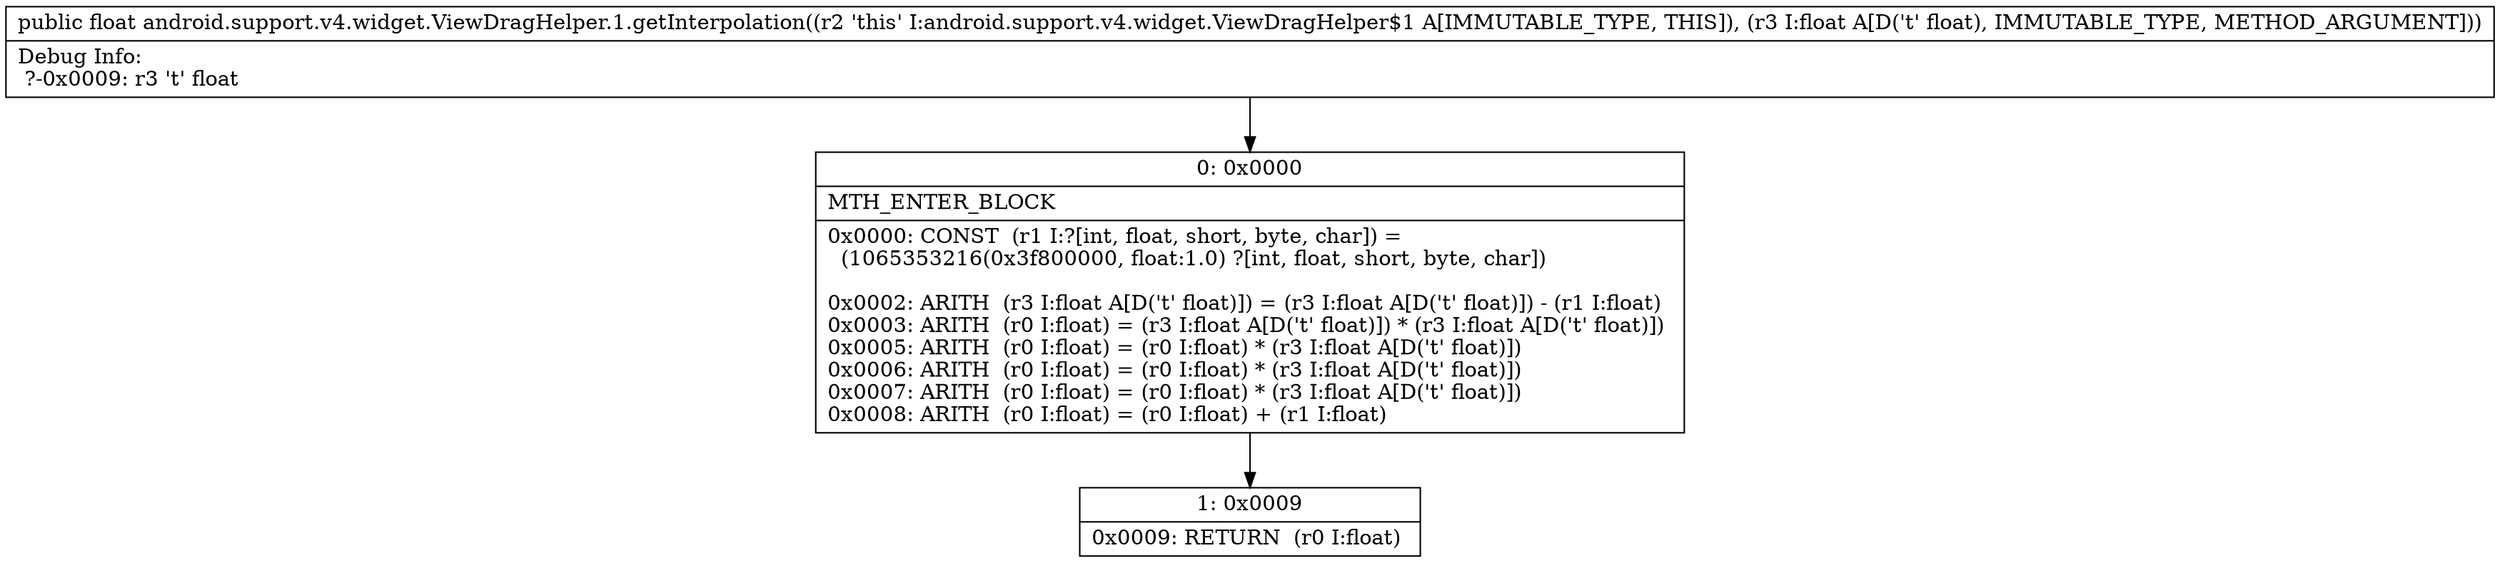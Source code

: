 digraph "CFG forandroid.support.v4.widget.ViewDragHelper.1.getInterpolation(F)F" {
Node_0 [shape=record,label="{0\:\ 0x0000|MTH_ENTER_BLOCK\l|0x0000: CONST  (r1 I:?[int, float, short, byte, char]) = \l  (1065353216(0x3f800000, float:1.0) ?[int, float, short, byte, char])\l \l0x0002: ARITH  (r3 I:float A[D('t' float)]) = (r3 I:float A[D('t' float)]) \- (r1 I:float) \l0x0003: ARITH  (r0 I:float) = (r3 I:float A[D('t' float)]) * (r3 I:float A[D('t' float)]) \l0x0005: ARITH  (r0 I:float) = (r0 I:float) * (r3 I:float A[D('t' float)]) \l0x0006: ARITH  (r0 I:float) = (r0 I:float) * (r3 I:float A[D('t' float)]) \l0x0007: ARITH  (r0 I:float) = (r0 I:float) * (r3 I:float A[D('t' float)]) \l0x0008: ARITH  (r0 I:float) = (r0 I:float) + (r1 I:float) \l}"];
Node_1 [shape=record,label="{1\:\ 0x0009|0x0009: RETURN  (r0 I:float) \l}"];
MethodNode[shape=record,label="{public float android.support.v4.widget.ViewDragHelper.1.getInterpolation((r2 'this' I:android.support.v4.widget.ViewDragHelper$1 A[IMMUTABLE_TYPE, THIS]), (r3 I:float A[D('t' float), IMMUTABLE_TYPE, METHOD_ARGUMENT]))  | Debug Info:\l  ?\-0x0009: r3 't' float\l}"];
MethodNode -> Node_0;
Node_0 -> Node_1;
}

